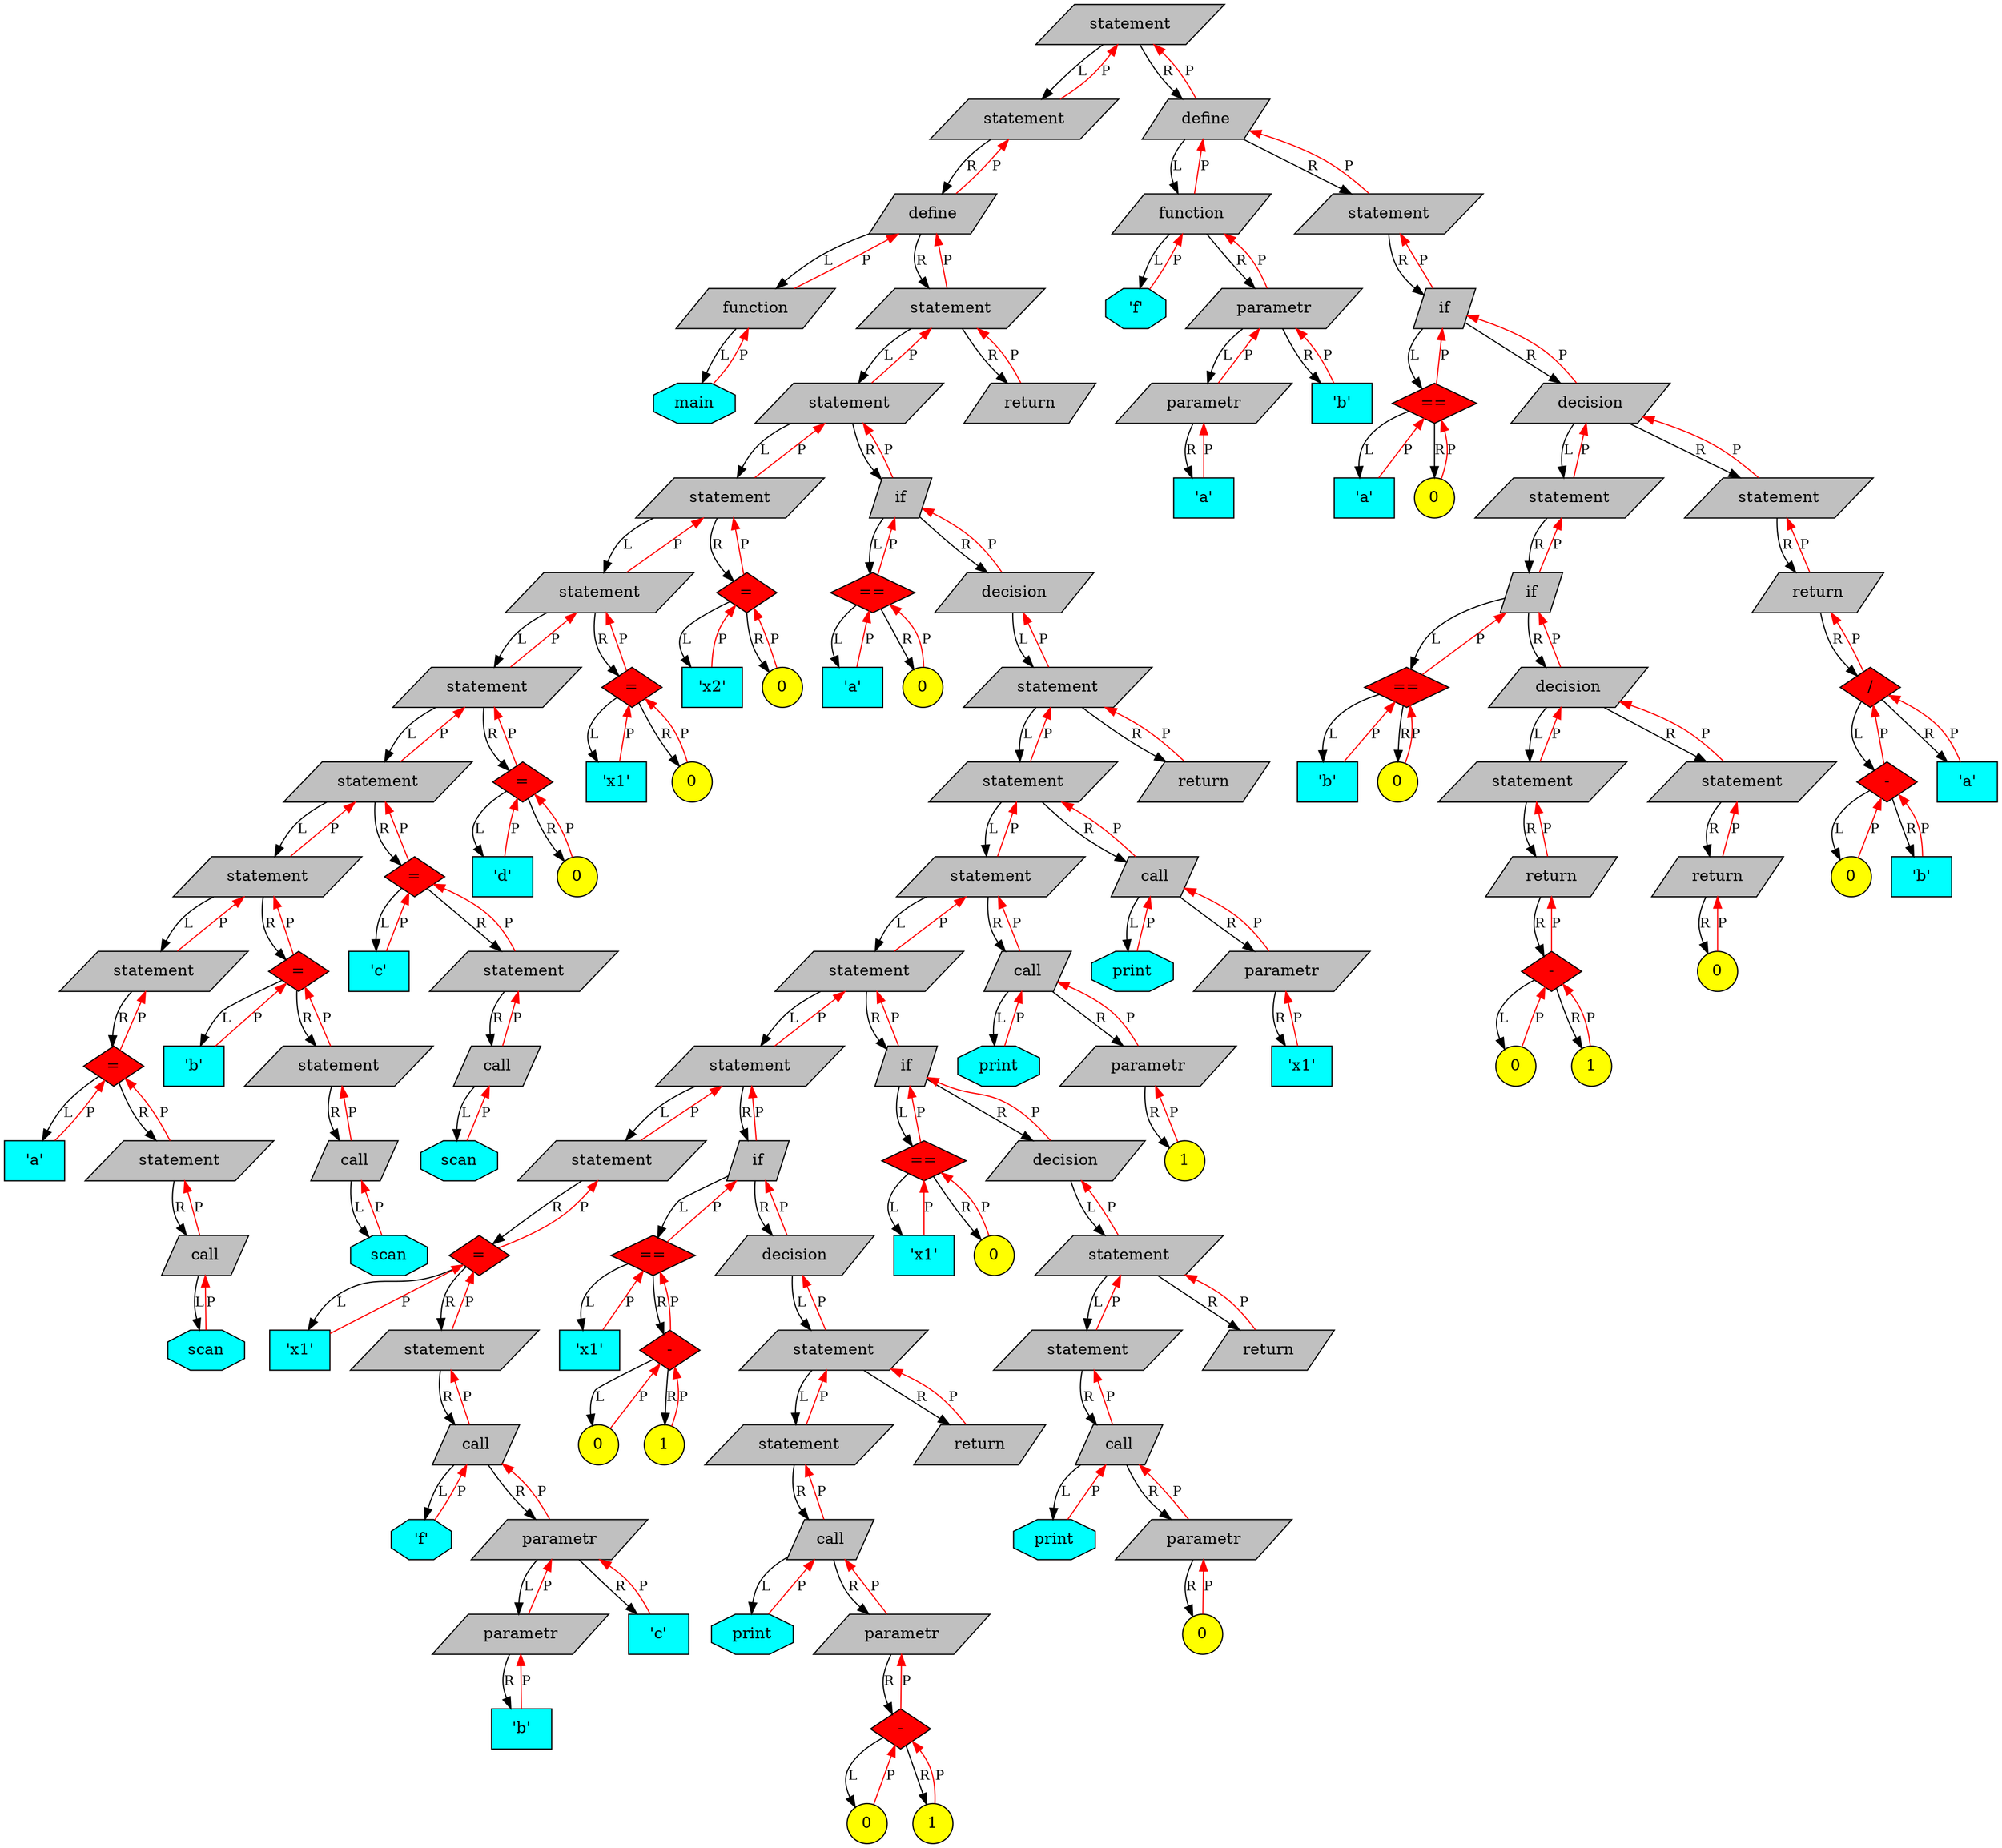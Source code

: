 digraph Tree{

	rankdir=UD;

	node[fontsize=14];

	94756618756736[shape=record, shape=parallelogram, style="filled", fillcolor=grey, label="statement"];
	94756618652096[shape=record, shape=parallelogram, style="filled", fillcolor=grey, label="statement"];
	94756618652160[shape=record, shape=parallelogram, style="filled", fillcolor=grey, label="define"];
	94756618652640[shape=record, shape=parallelogram, style="filled", fillcolor=grey, label="function"];
	94756618653120[shape=record, shape=octagon, style="filled", fillcolor=cyan, label="main"];
	94756618755360[shape=record, shape=parallelogram, style="filled", fillcolor=grey, label="statement"];
	94756618730848[shape=record, shape=parallelogram, style="filled", fillcolor=grey, label="statement"];
	94756618729344[shape=record, shape=parallelogram, style="filled", fillcolor=grey, label="statement"];
	94756618727840[shape=record, shape=parallelogram, style="filled", fillcolor=grey, label="statement"];
	94756618726336[shape=record, shape=parallelogram, style="filled", fillcolor=grey, label="statement"];
	94756618723456[shape=record, shape=parallelogram, style="filled", fillcolor=grey, label="statement"];
	94756618655232[shape=record, shape=parallelogram, style="filled", fillcolor=grey, label="statement"];
	94756618653600[shape=record, shape=parallelogram, style="filled", fillcolor=grey, label="statement"];
	94756618653664[shape=record, shape=diamond, style="filled", fillcolor=red, label="="];
	94756618654144[shape=record, shape=rectangle, style="filled", fillcolor=cyan, label="'a'"];
	94756618654624[shape=record, shape=parallelogram, style="filled", fillcolor=grey, label="statement"];
	94756618654688[shape=record, shape=parallelogram, style="filled", fillcolor=grey, label="call"];
	94756618655168[shape=record, shape=octagon, style="filled", fillcolor=cyan, label="scan"];
	94756618655296[shape=record, shape=diamond, style="filled", fillcolor=red, label="="];
	94756618655360[shape=record, shape=rectangle, style="filled", fillcolor=cyan, label="'b'"];
	94756618721600[shape=record, shape=parallelogram, style="filled", fillcolor=grey, label="statement"];
	94756618721664[shape=record, shape=parallelogram, style="filled", fillcolor=grey, label="call"];
	94756618722144[shape=record, shape=octagon, style="filled", fillcolor=cyan, label="scan"];
	94756618723520[shape=record, shape=diamond, style="filled", fillcolor=red, label="="];
	94756618724000[shape=record, shape=rectangle, style="filled", fillcolor=cyan, label="'c'"];
	94756618724480[shape=record, shape=parallelogram, style="filled", fillcolor=grey, label="statement"];
	94756618724544[shape=record, shape=parallelogram, style="filled", fillcolor=grey, label="call"];
	94756618725024[shape=record, shape=octagon, style="filled", fillcolor=cyan, label="scan"];
	94756618726400[shape=record, shape=diamond, style="filled", fillcolor=red, label="="];
	94756618726880[shape=record, shape=rectangle, style="filled", fillcolor=cyan, label="'d'"];
	94756618727360[shape=record, shape=circle, style="filled", fillcolor=yellow, label="0"];
	94756618727904[shape=record, shape=diamond, style="filled", fillcolor=red, label="="];
	94756618728384[shape=record, shape=rectangle, style="filled", fillcolor=cyan, label="'x1'"];
	94756618728864[shape=record, shape=circle, style="filled", fillcolor=yellow, label="0"];
	94756618729408[shape=record, shape=diamond, style="filled", fillcolor=red, label="="];
	94756618729888[shape=record, shape=rectangle, style="filled", fillcolor=cyan, label="'x2'"];
	94756618730368[shape=record, shape=circle, style="filled", fillcolor=yellow, label="0"];
	94756618730912[shape=record, shape=parallelogram, style="filled", fillcolor=grey, label="if"];
	94756618731936[shape=record, shape=diamond, style="filled", fillcolor=red, label="=="];
	94756618731392[shape=record, shape=rectangle, style="filled", fillcolor=cyan, label="'a'"];
	94756618731872[shape=record, shape=circle, style="filled", fillcolor=yellow, label="0"];
	94756618732416[shape=record, shape=parallelogram, style="filled", fillcolor=grey, label="decision"];
	94756618753984[shape=record, shape=parallelogram, style="filled", fillcolor=grey, label="statement"];
	94756618751584[shape=record, shape=parallelogram, style="filled", fillcolor=grey, label="statement"];
	94756618749600[shape=record, shape=parallelogram, style="filled", fillcolor=grey, label="statement"];
	94756618744192[shape=record, shape=parallelogram, style="filled", fillcolor=grey, label="statement"];
	94756618737696[shape=record, shape=parallelogram, style="filled", fillcolor=grey, label="statement"];
	94756618732896[shape=record, shape=parallelogram, style="filled", fillcolor=grey, label="statement"];
	94756618732960[shape=record, shape=diamond, style="filled", fillcolor=red, label="="];
	94756618733440[shape=record, shape=rectangle, style="filled", fillcolor=cyan, label="'x1'"];
	94756618733920[shape=record, shape=parallelogram, style="filled", fillcolor=grey, label="statement"];
	94756618733984[shape=record, shape=parallelogram, style="filled", fillcolor=grey, label="call"];
	94756618734464[shape=record, shape=octagon, style="filled", fillcolor=cyan, label="'f'"];
	94756618735904[shape=record, shape=parallelogram, style="filled", fillcolor=grey, label="parametr"];
	94756618734944[shape=record, shape=parallelogram, style="filled", fillcolor=grey, label="parametr"];
	94756618735008[shape=record, shape=rectangle, style="filled", fillcolor=cyan, label="'b'"];
	94756618735968[shape=record, shape=rectangle, style="filled", fillcolor=cyan, label="'c'"];
	94756618737760[shape=record, shape=parallelogram, style="filled", fillcolor=grey, label="if"];
	94756618739328[shape=record, shape=diamond, style="filled", fillcolor=red, label="=="];
	94756618738240[shape=record, shape=rectangle, style="filled", fillcolor=cyan, label="'x1'"];
	94756618738848[shape=record, shape=diamond, style="filled", fillcolor=red, label="-"];
	94756618738720[shape=record, shape=circle, style="filled", fillcolor=yellow, label="0"];
	94756618738784[shape=record, shape=circle, style="filled", fillcolor=yellow, label="1"];
	94756618739808[shape=record, shape=parallelogram, style="filled", fillcolor=grey, label="decision"];
	94756618742816[shape=record, shape=parallelogram, style="filled", fillcolor=grey, label="statement"];
	94756618740288[shape=record, shape=parallelogram, style="filled", fillcolor=grey, label="statement"];
	94756618740352[shape=record, shape=parallelogram, style="filled", fillcolor=grey, label="call"];
	94756618740832[shape=record, shape=octagon, style="filled", fillcolor=cyan, label="print"];
	94756618741312[shape=record, shape=parallelogram, style="filled", fillcolor=grey, label="parametr"];
	94756618741504[shape=record, shape=diamond, style="filled", fillcolor=red, label="-"];
	94756618741376[shape=record, shape=circle, style="filled", fillcolor=yellow, label="0"];
	94756618741440[shape=record, shape=circle, style="filled", fillcolor=yellow, label="1"];
	94756618742880[shape=record, shape=parallelogram, style="filled", fillcolor=grey, label="return"];
	94756618744256[shape=record, shape=parallelogram, style="filled", fillcolor=grey, label="if"];
	94756618745280[shape=record, shape=diamond, style="filled", fillcolor=red, label="=="];
	94756618744736[shape=record, shape=rectangle, style="filled", fillcolor=cyan, label="'x1'"];
	94756618745216[shape=record, shape=circle, style="filled", fillcolor=yellow, label="0"];
	94756618745760[shape=record, shape=parallelogram, style="filled", fillcolor=grey, label="decision"];
	94756618748224[shape=record, shape=parallelogram, style="filled", fillcolor=grey, label="statement"];
	94756618746240[shape=record, shape=parallelogram, style="filled", fillcolor=grey, label="statement"];
	94756618746304[shape=record, shape=parallelogram, style="filled", fillcolor=grey, label="call"];
	94756618746784[shape=record, shape=octagon, style="filled", fillcolor=cyan, label="print"];
	94756618747264[shape=record, shape=parallelogram, style="filled", fillcolor=grey, label="parametr"];
	94756618747328[shape=record, shape=circle, style="filled", fillcolor=yellow, label="0"];
	94756618748288[shape=record, shape=parallelogram, style="filled", fillcolor=grey, label="return"];
	94756618749664[shape=record, shape=parallelogram, style="filled", fillcolor=grey, label="call"];
	94756618750144[shape=record, shape=octagon, style="filled", fillcolor=cyan, label="print"];
	94756618750624[shape=record, shape=parallelogram, style="filled", fillcolor=grey, label="parametr"];
	94756618750688[shape=record, shape=circle, style="filled", fillcolor=yellow, label="1"];
	94756618751648[shape=record, shape=parallelogram, style="filled", fillcolor=grey, label="call"];
	94756618752128[shape=record, shape=octagon, style="filled", fillcolor=cyan, label="print"];
	94756618752608[shape=record, shape=parallelogram, style="filled", fillcolor=grey, label="parametr"];
	94756618752672[shape=record, shape=rectangle, style="filled", fillcolor=cyan, label="'x1'"];
	94756618754048[shape=record, shape=parallelogram, style="filled", fillcolor=grey, label="return"];
	94756618755424[shape=record, shape=parallelogram, style="filled", fillcolor=grey, label="return"];
	94756618756800[shape=record, shape=parallelogram, style="filled", fillcolor=grey, label="define"];
	94756618757280[shape=record, shape=parallelogram, style="filled", fillcolor=grey, label="function"];
	94756618757760[shape=record, shape=octagon, style="filled", fillcolor=cyan, label="'f'"];
	94756618759200[shape=record, shape=parallelogram, style="filled", fillcolor=grey, label="parametr"];
	94756618758240[shape=record, shape=parallelogram, style="filled", fillcolor=grey, label="parametr"];
	94756618758304[shape=record, shape=rectangle, style="filled", fillcolor=cyan, label="'a'"];
	94756618759264[shape=record, shape=rectangle, style="filled", fillcolor=cyan, label="'b'"];
	94756618760160[shape=record, shape=parallelogram, style="filled", fillcolor=grey, label="statement"];
	94756618760224[shape=record, shape=parallelogram, style="filled", fillcolor=grey, label="if"];
	94756618761248[shape=record, shape=diamond, style="filled", fillcolor=red, label="=="];
	94756618760704[shape=record, shape=rectangle, style="filled", fillcolor=cyan, label="'a'"];
	94756618761184[shape=record, shape=circle, style="filled", fillcolor=yellow, label="0"];
	94756618761728[shape=record, shape=parallelogram, style="filled", fillcolor=grey, label="decision"];
	94756618762208[shape=record, shape=parallelogram, style="filled", fillcolor=grey, label="statement"];
	94756618762272[shape=record, shape=parallelogram, style="filled", fillcolor=grey, label="if"];
	94756618763296[shape=record, shape=diamond, style="filled", fillcolor=red, label="=="];
	94756618762752[shape=record, shape=rectangle, style="filled", fillcolor=cyan, label="'b'"];
	94756618763232[shape=record, shape=circle, style="filled", fillcolor=yellow, label="0"];
	94756618763776[shape=record, shape=parallelogram, style="filled", fillcolor=grey, label="decision"];
	94756618764256[shape=record, shape=parallelogram, style="filled", fillcolor=grey, label="statement"];
	94756618764320[shape=record, shape=parallelogram, style="filled", fillcolor=grey, label="return"];
	94756618764928[shape=record, shape=diamond, style="filled", fillcolor=red, label="-"];
	94756618764800[shape=record, shape=circle, style="filled", fillcolor=yellow, label="0"];
	94756618764864[shape=record, shape=circle, style="filled", fillcolor=yellow, label="1"];
	94756618765824[shape=record, shape=parallelogram, style="filled", fillcolor=grey, label="statement"];
	94756618765888[shape=record, shape=parallelogram, style="filled", fillcolor=grey, label="return"];
	94756618766368[shape=record, shape=circle, style="filled", fillcolor=yellow, label="0"];
	94756618767264[shape=record, shape=parallelogram, style="filled", fillcolor=grey, label="statement"];
	94756618767328[shape=record, shape=parallelogram, style="filled", fillcolor=grey, label="return"];
	94756618769312[shape=record, shape=diamond, style="filled", fillcolor=red, label="/"];
	94756618768352[shape=record, shape=diamond, style="filled", fillcolor=red, label="-"];
	94756618767808[shape=record, shape=circle, style="filled", fillcolor=yellow, label="0"];
	94756618767872[shape=record, shape=rectangle, style="filled", fillcolor=cyan, label="'b'"];
	94756618768832[shape=record, shape=rectangle, style="filled", fillcolor=cyan, label="'a'"];

	94756618756736 -> 94756618652096[label = "L", fontsize=12]
	94756618756736 -> 94756618756800[label = "R", fontsize=12]
	94756618652096 -> 94756618756736[label = "P", color=red, fontsize=12]
	94756618652096 -> 94756618652160[label = "R", fontsize=12]
	94756618652160 -> 94756618652096[label = "P", color=red, fontsize=12]
	94756618652160 -> 94756618652640[label = "L", fontsize=12]
	94756618652160 -> 94756618755360[label = "R", fontsize=12]
	94756618652640 -> 94756618652160[label = "P", color=red, fontsize=12]
	94756618652640 -> 94756618653120[label = "L", fontsize=12]
	94756618653120 -> 94756618652640[label = "P", color=red, fontsize=12]
	94756618755360 -> 94756618652160[label = "P", color=red, fontsize=12]
	94756618755360 -> 94756618730848[label = "L", fontsize=12]
	94756618755360 -> 94756618755424[label = "R", fontsize=12]
	94756618730848 -> 94756618755360[label = "P", color=red, fontsize=12]
	94756618730848 -> 94756618729344[label = "L", fontsize=12]
	94756618730848 -> 94756618730912[label = "R", fontsize=12]
	94756618729344 -> 94756618730848[label = "P", color=red, fontsize=12]
	94756618729344 -> 94756618727840[label = "L", fontsize=12]
	94756618729344 -> 94756618729408[label = "R", fontsize=12]
	94756618727840 -> 94756618729344[label = "P", color=red, fontsize=12]
	94756618727840 -> 94756618726336[label = "L", fontsize=12]
	94756618727840 -> 94756618727904[label = "R", fontsize=12]
	94756618726336 -> 94756618727840[label = "P", color=red, fontsize=12]
	94756618726336 -> 94756618723456[label = "L", fontsize=12]
	94756618726336 -> 94756618726400[label = "R", fontsize=12]
	94756618723456 -> 94756618726336[label = "P", color=red, fontsize=12]
	94756618723456 -> 94756618655232[label = "L", fontsize=12]
	94756618723456 -> 94756618723520[label = "R", fontsize=12]
	94756618655232 -> 94756618723456[label = "P", color=red, fontsize=12]
	94756618655232 -> 94756618653600[label = "L", fontsize=12]
	94756618655232 -> 94756618655296[label = "R", fontsize=12]
	94756618653600 -> 94756618655232[label = "P", color=red, fontsize=12]
	94756618653600 -> 94756618653664[label = "R", fontsize=12]
	94756618653664 -> 94756618653600[label = "P", color=red, fontsize=12]
	94756618653664 -> 94756618654144[label = "L", fontsize=12]
	94756618653664 -> 94756618654624[label = "R", fontsize=12]
	94756618654144 -> 94756618653664[label = "P", color=red, fontsize=12]
	94756618654624 -> 94756618653664[label = "P", color=red, fontsize=12]
	94756618654624 -> 94756618654688[label = "R", fontsize=12]
	94756618654688 -> 94756618654624[label = "P", color=red, fontsize=12]
	94756618654688 -> 94756618655168[label = "L", fontsize=12]
	94756618655168 -> 94756618654688[label = "P", color=red, fontsize=12]
	94756618655296 -> 94756618655232[label = "P", color=red, fontsize=12]
	94756618655296 -> 94756618655360[label = "L", fontsize=12]
	94756618655296 -> 94756618721600[label = "R", fontsize=12]
	94756618655360 -> 94756618655296[label = "P", color=red, fontsize=12]
	94756618721600 -> 94756618655296[label = "P", color=red, fontsize=12]
	94756618721600 -> 94756618721664[label = "R", fontsize=12]
	94756618721664 -> 94756618721600[label = "P", color=red, fontsize=12]
	94756618721664 -> 94756618722144[label = "L", fontsize=12]
	94756618722144 -> 94756618721664[label = "P", color=red, fontsize=12]
	94756618723520 -> 94756618723456[label = "P", color=red, fontsize=12]
	94756618723520 -> 94756618724000[label = "L", fontsize=12]
	94756618723520 -> 94756618724480[label = "R", fontsize=12]
	94756618724000 -> 94756618723520[label = "P", color=red, fontsize=12]
	94756618724480 -> 94756618723520[label = "P", color=red, fontsize=12]
	94756618724480 -> 94756618724544[label = "R", fontsize=12]
	94756618724544 -> 94756618724480[label = "P", color=red, fontsize=12]
	94756618724544 -> 94756618725024[label = "L", fontsize=12]
	94756618725024 -> 94756618724544[label = "P", color=red, fontsize=12]
	94756618726400 -> 94756618726336[label = "P", color=red, fontsize=12]
	94756618726400 -> 94756618726880[label = "L", fontsize=12]
	94756618726400 -> 94756618727360[label = "R", fontsize=12]
	94756618726880 -> 94756618726400[label = "P", color=red, fontsize=12]
	94756618727360 -> 94756618726400[label = "P", color=red, fontsize=12]
	94756618727904 -> 94756618727840[label = "P", color=red, fontsize=12]
	94756618727904 -> 94756618728384[label = "L", fontsize=12]
	94756618727904 -> 94756618728864[label = "R", fontsize=12]
	94756618728384 -> 94756618727904[label = "P", color=red, fontsize=12]
	94756618728864 -> 94756618727904[label = "P", color=red, fontsize=12]
	94756618729408 -> 94756618729344[label = "P", color=red, fontsize=12]
	94756618729408 -> 94756618729888[label = "L", fontsize=12]
	94756618729408 -> 94756618730368[label = "R", fontsize=12]
	94756618729888 -> 94756618729408[label = "P", color=red, fontsize=12]
	94756618730368 -> 94756618729408[label = "P", color=red, fontsize=12]
	94756618730912 -> 94756618730848[label = "P", color=red, fontsize=12]
	94756618730912 -> 94756618731936[label = "L", fontsize=12]
	94756618730912 -> 94756618732416[label = "R", fontsize=12]
	94756618731936 -> 94756618730912[label = "P", color=red, fontsize=12]
	94756618731936 -> 94756618731392[label = "L", fontsize=12]
	94756618731936 -> 94756618731872[label = "R", fontsize=12]
	94756618731392 -> 94756618731936[label = "P", color=red, fontsize=12]
	94756618731872 -> 94756618731936[label = "P", color=red, fontsize=12]
	94756618732416 -> 94756618730912[label = "P", color=red, fontsize=12]
	94756618732416 -> 94756618753984[label = "L", fontsize=12]
	94756618753984 -> 94756618732416[label = "P", color=red, fontsize=12]
	94756618753984 -> 94756618751584[label = "L", fontsize=12]
	94756618753984 -> 94756618754048[label = "R", fontsize=12]
	94756618751584 -> 94756618753984[label = "P", color=red, fontsize=12]
	94756618751584 -> 94756618749600[label = "L", fontsize=12]
	94756618751584 -> 94756618751648[label = "R", fontsize=12]
	94756618749600 -> 94756618751584[label = "P", color=red, fontsize=12]
	94756618749600 -> 94756618744192[label = "L", fontsize=12]
	94756618749600 -> 94756618749664[label = "R", fontsize=12]
	94756618744192 -> 94756618749600[label = "P", color=red, fontsize=12]
	94756618744192 -> 94756618737696[label = "L", fontsize=12]
	94756618744192 -> 94756618744256[label = "R", fontsize=12]
	94756618737696 -> 94756618744192[label = "P", color=red, fontsize=12]
	94756618737696 -> 94756618732896[label = "L", fontsize=12]
	94756618737696 -> 94756618737760[label = "R", fontsize=12]
	94756618732896 -> 94756618737696[label = "P", color=red, fontsize=12]
	94756618732896 -> 94756618732960[label = "R", fontsize=12]
	94756618732960 -> 94756618732896[label = "P", color=red, fontsize=12]
	94756618732960 -> 94756618733440[label = "L", fontsize=12]
	94756618732960 -> 94756618733920[label = "R", fontsize=12]
	94756618733440 -> 94756618732960[label = "P", color=red, fontsize=12]
	94756618733920 -> 94756618732960[label = "P", color=red, fontsize=12]
	94756618733920 -> 94756618733984[label = "R", fontsize=12]
	94756618733984 -> 94756618733920[label = "P", color=red, fontsize=12]
	94756618733984 -> 94756618734464[label = "L", fontsize=12]
	94756618733984 -> 94756618735904[label = "R", fontsize=12]
	94756618734464 -> 94756618733984[label = "P", color=red, fontsize=12]
	94756618735904 -> 94756618733984[label = "P", color=red, fontsize=12]
	94756618735904 -> 94756618734944[label = "L", fontsize=12]
	94756618735904 -> 94756618735968[label = "R", fontsize=12]
	94756618734944 -> 94756618735904[label = "P", color=red, fontsize=12]
	94756618734944 -> 94756618735008[label = "R", fontsize=12]
	94756618735008 -> 94756618734944[label = "P", color=red, fontsize=12]
	94756618735968 -> 94756618735904[label = "P", color=red, fontsize=12]
	94756618737760 -> 94756618737696[label = "P", color=red, fontsize=12]
	94756618737760 -> 94756618739328[label = "L", fontsize=12]
	94756618737760 -> 94756618739808[label = "R", fontsize=12]
	94756618739328 -> 94756618737760[label = "P", color=red, fontsize=12]
	94756618739328 -> 94756618738240[label = "L", fontsize=12]
	94756618739328 -> 94756618738848[label = "R", fontsize=12]
	94756618738240 -> 94756618739328[label = "P", color=red, fontsize=12]
	94756618738848 -> 94756618739328[label = "P", color=red, fontsize=12]
	94756618738848 -> 94756618738720[label = "L", fontsize=12]
	94756618738848 -> 94756618738784[label = "R", fontsize=12]
	94756618738720 -> 94756618738848[label = "P", color=red, fontsize=12]
	94756618738784 -> 94756618738848[label = "P", color=red, fontsize=12]
	94756618739808 -> 94756618737760[label = "P", color=red, fontsize=12]
	94756618739808 -> 94756618742816[label = "L", fontsize=12]
	94756618742816 -> 94756618739808[label = "P", color=red, fontsize=12]
	94756618742816 -> 94756618740288[label = "L", fontsize=12]
	94756618742816 -> 94756618742880[label = "R", fontsize=12]
	94756618740288 -> 94756618742816[label = "P", color=red, fontsize=12]
	94756618740288 -> 94756618740352[label = "R", fontsize=12]
	94756618740352 -> 94756618740288[label = "P", color=red, fontsize=12]
	94756618740352 -> 94756618740832[label = "L", fontsize=12]
	94756618740352 -> 94756618741312[label = "R", fontsize=12]
	94756618740832 -> 94756618740352[label = "P", color=red, fontsize=12]
	94756618741312 -> 94756618740352[label = "P", color=red, fontsize=12]
	94756618741312 -> 94756618741504[label = "R", fontsize=12]
	94756618741504 -> 94756618741312[label = "P", color=red, fontsize=12]
	94756618741504 -> 94756618741376[label = "L", fontsize=12]
	94756618741504 -> 94756618741440[label = "R", fontsize=12]
	94756618741376 -> 94756618741504[label = "P", color=red, fontsize=12]
	94756618741440 -> 94756618741504[label = "P", color=red, fontsize=12]
	94756618742880 -> 94756618742816[label = "P", color=red, fontsize=12]
	94756618744256 -> 94756618744192[label = "P", color=red, fontsize=12]
	94756618744256 -> 94756618745280[label = "L", fontsize=12]
	94756618744256 -> 94756618745760[label = "R", fontsize=12]
	94756618745280 -> 94756618744256[label = "P", color=red, fontsize=12]
	94756618745280 -> 94756618744736[label = "L", fontsize=12]
	94756618745280 -> 94756618745216[label = "R", fontsize=12]
	94756618744736 -> 94756618745280[label = "P", color=red, fontsize=12]
	94756618745216 -> 94756618745280[label = "P", color=red, fontsize=12]
	94756618745760 -> 94756618744256[label = "P", color=red, fontsize=12]
	94756618745760 -> 94756618748224[label = "L", fontsize=12]
	94756618748224 -> 94756618745760[label = "P", color=red, fontsize=12]
	94756618748224 -> 94756618746240[label = "L", fontsize=12]
	94756618748224 -> 94756618748288[label = "R", fontsize=12]
	94756618746240 -> 94756618748224[label = "P", color=red, fontsize=12]
	94756618746240 -> 94756618746304[label = "R", fontsize=12]
	94756618746304 -> 94756618746240[label = "P", color=red, fontsize=12]
	94756618746304 -> 94756618746784[label = "L", fontsize=12]
	94756618746304 -> 94756618747264[label = "R", fontsize=12]
	94756618746784 -> 94756618746304[label = "P", color=red, fontsize=12]
	94756618747264 -> 94756618746304[label = "P", color=red, fontsize=12]
	94756618747264 -> 94756618747328[label = "R", fontsize=12]
	94756618747328 -> 94756618747264[label = "P", color=red, fontsize=12]
	94756618748288 -> 94756618748224[label = "P", color=red, fontsize=12]
	94756618749664 -> 94756618749600[label = "P", color=red, fontsize=12]
	94756618749664 -> 94756618750144[label = "L", fontsize=12]
	94756618749664 -> 94756618750624[label = "R", fontsize=12]
	94756618750144 -> 94756618749664[label = "P", color=red, fontsize=12]
	94756618750624 -> 94756618749664[label = "P", color=red, fontsize=12]
	94756618750624 -> 94756618750688[label = "R", fontsize=12]
	94756618750688 -> 94756618750624[label = "P", color=red, fontsize=12]
	94756618751648 -> 94756618751584[label = "P", color=red, fontsize=12]
	94756618751648 -> 94756618752128[label = "L", fontsize=12]
	94756618751648 -> 94756618752608[label = "R", fontsize=12]
	94756618752128 -> 94756618751648[label = "P", color=red, fontsize=12]
	94756618752608 -> 94756618751648[label = "P", color=red, fontsize=12]
	94756618752608 -> 94756618752672[label = "R", fontsize=12]
	94756618752672 -> 94756618752608[label = "P", color=red, fontsize=12]
	94756618754048 -> 94756618753984[label = "P", color=red, fontsize=12]
	94756618755424 -> 94756618755360[label = "P", color=red, fontsize=12]
	94756618756800 -> 94756618756736[label = "P", color=red, fontsize=12]
	94756618756800 -> 94756618757280[label = "L", fontsize=12]
	94756618756800 -> 94756618760160[label = "R", fontsize=12]
	94756618757280 -> 94756618756800[label = "P", color=red, fontsize=12]
	94756618757280 -> 94756618757760[label = "L", fontsize=12]
	94756618757280 -> 94756618759200[label = "R", fontsize=12]
	94756618757760 -> 94756618757280[label = "P", color=red, fontsize=12]
	94756618759200 -> 94756618757280[label = "P", color=red, fontsize=12]
	94756618759200 -> 94756618758240[label = "L", fontsize=12]
	94756618759200 -> 94756618759264[label = "R", fontsize=12]
	94756618758240 -> 94756618759200[label = "P", color=red, fontsize=12]
	94756618758240 -> 94756618758304[label = "R", fontsize=12]
	94756618758304 -> 94756618758240[label = "P", color=red, fontsize=12]
	94756618759264 -> 94756618759200[label = "P", color=red, fontsize=12]
	94756618760160 -> 94756618756800[label = "P", color=red, fontsize=12]
	94756618760160 -> 94756618760224[label = "R", fontsize=12]
	94756618760224 -> 94756618760160[label = "P", color=red, fontsize=12]
	94756618760224 -> 94756618761248[label = "L", fontsize=12]
	94756618760224 -> 94756618761728[label = "R", fontsize=12]
	94756618761248 -> 94756618760224[label = "P", color=red, fontsize=12]
	94756618761248 -> 94756618760704[label = "L", fontsize=12]
	94756618761248 -> 94756618761184[label = "R", fontsize=12]
	94756618760704 -> 94756618761248[label = "P", color=red, fontsize=12]
	94756618761184 -> 94756618761248[label = "P", color=red, fontsize=12]
	94756618761728 -> 94756618760224[label = "P", color=red, fontsize=12]
	94756618761728 -> 94756618762208[label = "L", fontsize=12]
	94756618761728 -> 94756618767264[label = "R", fontsize=12]
	94756618762208 -> 94756618761728[label = "P", color=red, fontsize=12]
	94756618762208 -> 94756618762272[label = "R", fontsize=12]
	94756618762272 -> 94756618762208[label = "P", color=red, fontsize=12]
	94756618762272 -> 94756618763296[label = "L", fontsize=12]
	94756618762272 -> 94756618763776[label = "R", fontsize=12]
	94756618763296 -> 94756618762272[label = "P", color=red, fontsize=12]
	94756618763296 -> 94756618762752[label = "L", fontsize=12]
	94756618763296 -> 94756618763232[label = "R", fontsize=12]
	94756618762752 -> 94756618763296[label = "P", color=red, fontsize=12]
	94756618763232 -> 94756618763296[label = "P", color=red, fontsize=12]
	94756618763776 -> 94756618762272[label = "P", color=red, fontsize=12]
	94756618763776 -> 94756618764256[label = "L", fontsize=12]
	94756618763776 -> 94756618765824[label = "R", fontsize=12]
	94756618764256 -> 94756618763776[label = "P", color=red, fontsize=12]
	94756618764256 -> 94756618764320[label = "R", fontsize=12]
	94756618764320 -> 94756618764256[label = "P", color=red, fontsize=12]
	94756618764320 -> 94756618764928[label = "R", fontsize=12]
	94756618764928 -> 94756618764320[label = "P", color=red, fontsize=12]
	94756618764928 -> 94756618764800[label = "L", fontsize=12]
	94756618764928 -> 94756618764864[label = "R", fontsize=12]
	94756618764800 -> 94756618764928[label = "P", color=red, fontsize=12]
	94756618764864 -> 94756618764928[label = "P", color=red, fontsize=12]
	94756618765824 -> 94756618763776[label = "P", color=red, fontsize=12]
	94756618765824 -> 94756618765888[label = "R", fontsize=12]
	94756618765888 -> 94756618765824[label = "P", color=red, fontsize=12]
	94756618765888 -> 94756618766368[label = "R", fontsize=12]
	94756618766368 -> 94756618765888[label = "P", color=red, fontsize=12]
	94756618767264 -> 94756618761728[label = "P", color=red, fontsize=12]
	94756618767264 -> 94756618767328[label = "R", fontsize=12]
	94756618767328 -> 94756618767264[label = "P", color=red, fontsize=12]
	94756618767328 -> 94756618769312[label = "R", fontsize=12]
	94756618769312 -> 94756618767328[label = "P", color=red, fontsize=12]
	94756618769312 -> 94756618768352[label = "L", fontsize=12]
	94756618769312 -> 94756618768832[label = "R", fontsize=12]
	94756618768352 -> 94756618769312[label = "P", color=red, fontsize=12]
	94756618768352 -> 94756618767808[label = "L", fontsize=12]
	94756618768352 -> 94756618767872[label = "R", fontsize=12]
	94756618767808 -> 94756618768352[label = "P", color=red, fontsize=12]
	94756618767872 -> 94756618768352[label = "P", color=red, fontsize=12]
	94756618768832 -> 94756618769312[label = "P", color=red, fontsize=12]

}